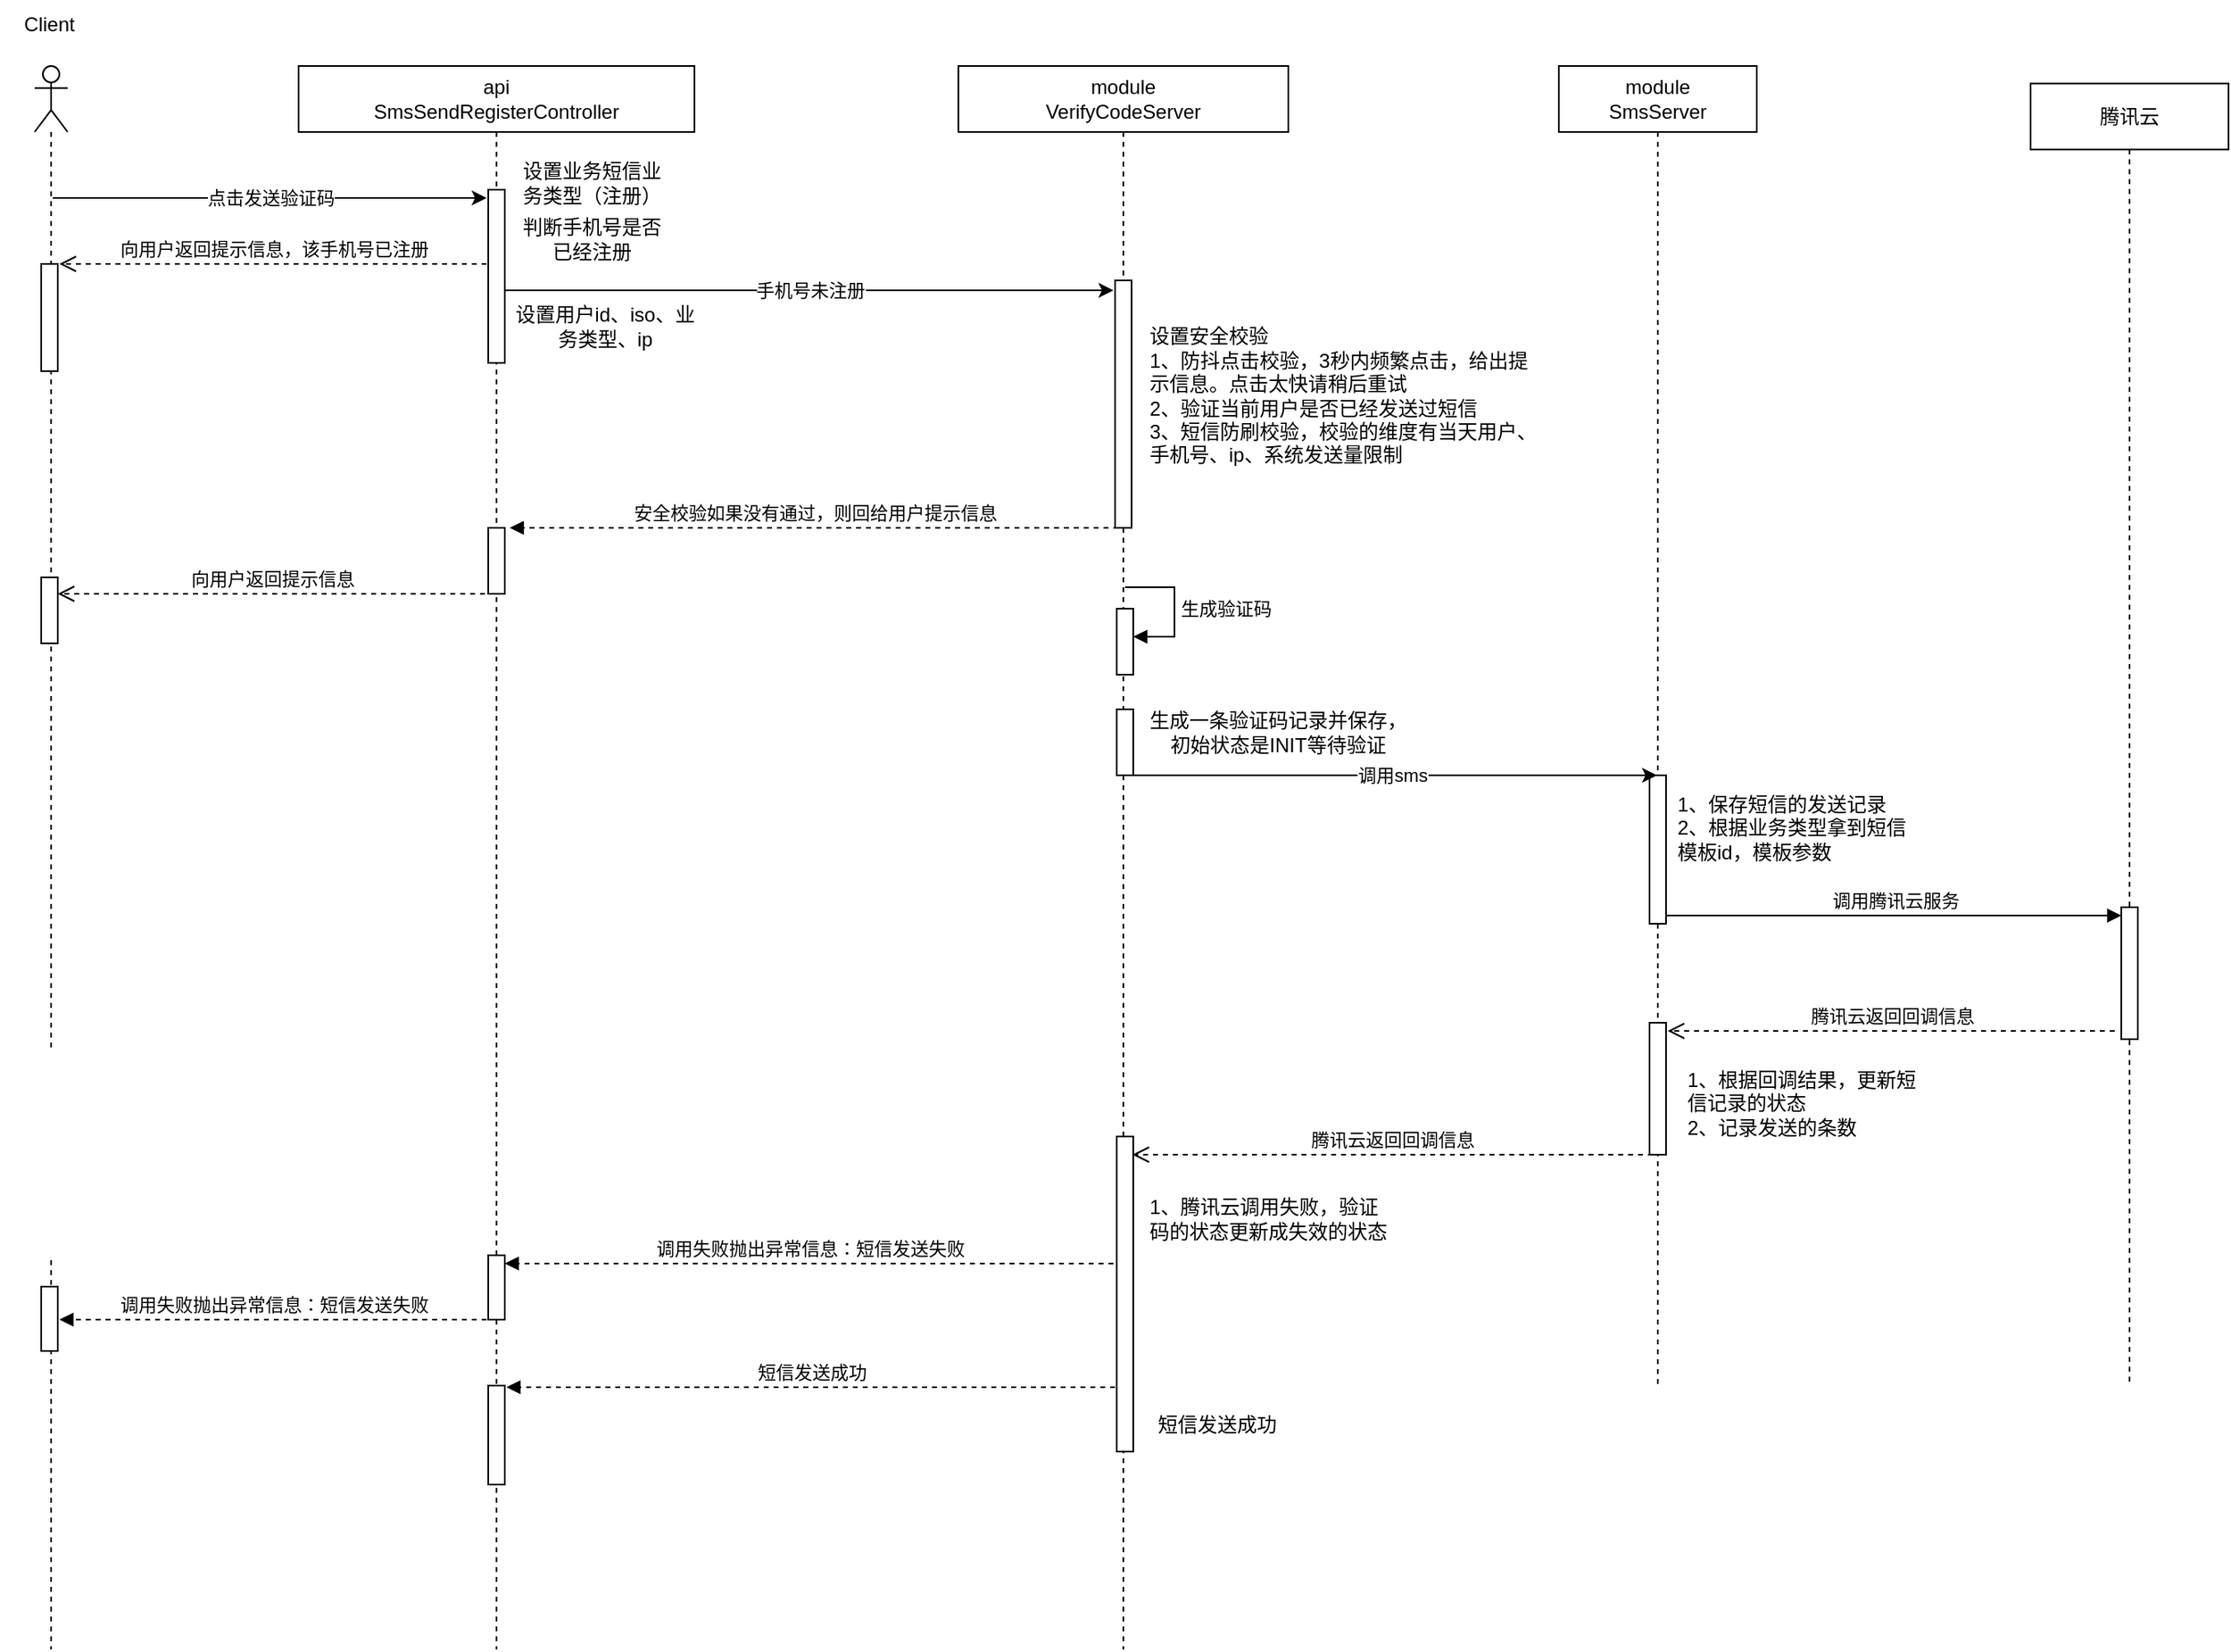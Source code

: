 <mxfile version="22.1.5" type="github">
  <diagram name="第 1 页" id="_qX5vx0WwaKs6z4QW6X0">
    <mxGraphModel dx="1235" dy="580" grid="1" gridSize="10" guides="1" tooltips="1" connect="1" arrows="1" fold="1" page="1" pageScale="1" pageWidth="827" pageHeight="1169" math="0" shadow="0">
      <root>
        <mxCell id="0" />
        <mxCell id="1" parent="0" />
        <mxCell id="xJZYCLzQnUPLsRXWI5wK-3" value="api&lt;br&gt;SmsSendRegisterController" style="shape=umlLifeline;perimeter=lifelinePerimeter;whiteSpace=wrap;html=1;container=1;dropTarget=0;collapsible=0;recursiveResize=0;outlineConnect=0;portConstraint=eastwest;newEdgeStyle={&quot;curved&quot;:0,&quot;rounded&quot;:0};" parent="1" vertex="1">
          <mxGeometry x="326" y="280" width="240" height="960" as="geometry" />
        </mxCell>
        <mxCell id="pcIeQBHsXcDPj8eYiK2b-9" value="" style="html=1;points=[[0,0,0,0,5],[0,1,0,0,-5],[1,0,0,0,5],[1,1,0,0,-5]];perimeter=orthogonalPerimeter;outlineConnect=0;targetShapes=umlLifeline;portConstraint=eastwest;newEdgeStyle={&quot;curved&quot;:0,&quot;rounded&quot;:0};" vertex="1" parent="xJZYCLzQnUPLsRXWI5wK-3">
          <mxGeometry x="115" y="75" width="10" height="105" as="geometry" />
        </mxCell>
        <mxCell id="pcIeQBHsXcDPj8eYiK2b-44" value="" style="html=1;points=[[0,0,0,0,5],[0,1,0,0,-5],[1,0,0,0,5],[1,1,0,0,-5]];perimeter=orthogonalPerimeter;outlineConnect=0;targetShapes=umlLifeline;portConstraint=eastwest;newEdgeStyle={&quot;curved&quot;:0,&quot;rounded&quot;:0};" vertex="1" parent="xJZYCLzQnUPLsRXWI5wK-3">
          <mxGeometry x="115" y="721" width="10" height="39" as="geometry" />
        </mxCell>
        <mxCell id="pcIeQBHsXcDPj8eYiK2b-48" value="" style="html=1;points=[[0,0,0,0,5],[0,1,0,0,-5],[1,0,0,0,5],[1,1,0,0,-5]];perimeter=orthogonalPerimeter;outlineConnect=0;targetShapes=umlLifeline;portConstraint=eastwest;newEdgeStyle={&quot;curved&quot;:0,&quot;rounded&quot;:0};" vertex="1" parent="xJZYCLzQnUPLsRXWI5wK-3">
          <mxGeometry x="115" y="800" width="10" height="60" as="geometry" />
        </mxCell>
        <mxCell id="pcIeQBHsXcDPj8eYiK2b-59" value="" style="html=1;points=[[0,0,0,0,5],[0,1,0,0,-5],[1,0,0,0,5],[1,1,0,0,-5]];perimeter=orthogonalPerimeter;outlineConnect=0;targetShapes=umlLifeline;portConstraint=eastwest;newEdgeStyle={&quot;curved&quot;:0,&quot;rounded&quot;:0};" vertex="1" parent="xJZYCLzQnUPLsRXWI5wK-3">
          <mxGeometry x="115" y="280" width="10" height="40" as="geometry" />
        </mxCell>
        <mxCell id="xJZYCLzQnUPLsRXWI5wK-18" value="" style="shape=umlLifeline;perimeter=lifelinePerimeter;whiteSpace=wrap;html=1;container=1;dropTarget=0;collapsible=0;recursiveResize=0;outlineConnect=0;portConstraint=eastwest;newEdgeStyle={&quot;curved&quot;:0,&quot;rounded&quot;:0};participant=umlActor;" parent="1" vertex="1">
          <mxGeometry x="166" y="280" width="20" height="960" as="geometry" />
        </mxCell>
        <mxCell id="pcIeQBHsXcDPj8eYiK2b-54" value="" style="html=1;points=[[0,0,0,0,5],[0,1,0,0,-5],[1,0,0,0,5],[1,1,0,0,-5]];perimeter=orthogonalPerimeter;outlineConnect=0;targetShapes=umlLifeline;portConstraint=eastwest;newEdgeStyle={&quot;curved&quot;:0,&quot;rounded&quot;:0};" vertex="1" parent="xJZYCLzQnUPLsRXWI5wK-18">
          <mxGeometry x="4" y="120" width="10" height="65" as="geometry" />
        </mxCell>
        <mxCell id="pcIeQBHsXcDPj8eYiK2b-57" value="" style="html=1;points=[[0,0,0,0,5],[0,1,0,0,-5],[1,0,0,0,5],[1,1,0,0,-5]];perimeter=orthogonalPerimeter;outlineConnect=0;targetShapes=umlLifeline;portConstraint=eastwest;newEdgeStyle={&quot;curved&quot;:0,&quot;rounded&quot;:0};" vertex="1" parent="xJZYCLzQnUPLsRXWI5wK-18">
          <mxGeometry x="4" y="740" width="10" height="39" as="geometry" />
        </mxCell>
        <mxCell id="pcIeQBHsXcDPj8eYiK2b-61" value="" style="html=1;points=[[0,0,0,0,5],[0,1,0,0,-5],[1,0,0,0,5],[1,1,0,0,-5]];perimeter=orthogonalPerimeter;outlineConnect=0;targetShapes=umlLifeline;portConstraint=eastwest;newEdgeStyle={&quot;curved&quot;:0,&quot;rounded&quot;:0};" vertex="1" parent="xJZYCLzQnUPLsRXWI5wK-18">
          <mxGeometry x="4" y="310" width="10" height="40" as="geometry" />
        </mxCell>
        <mxCell id="xJZYCLzQnUPLsRXWI5wK-19" value="module&lt;br&gt;VerifyCodeServer" style="shape=umlLifeline;perimeter=lifelinePerimeter;whiteSpace=wrap;html=1;container=1;dropTarget=0;collapsible=0;recursiveResize=0;outlineConnect=0;portConstraint=eastwest;newEdgeStyle={&quot;curved&quot;:0,&quot;rounded&quot;:0};" parent="1" vertex="1">
          <mxGeometry x="726" y="280" width="200" height="960" as="geometry" />
        </mxCell>
        <mxCell id="pcIeQBHsXcDPj8eYiK2b-15" value="" style="html=1;points=[[0,0,0,0,5],[0,1,0,0,-5],[1,0,0,0,5],[1,1,0,0,-5]];perimeter=orthogonalPerimeter;outlineConnect=0;targetShapes=umlLifeline;portConstraint=eastwest;newEdgeStyle={&quot;curved&quot;:0,&quot;rounded&quot;:0};" vertex="1" parent="xJZYCLzQnUPLsRXWI5wK-19">
          <mxGeometry x="95" y="130" width="10" height="150" as="geometry" />
        </mxCell>
        <mxCell id="pcIeQBHsXcDPj8eYiK2b-25" value="" style="html=1;points=[[0,0,0,0,5],[0,1,0,0,-5],[1,0,0,0,5],[1,1,0,0,-5]];perimeter=orthogonalPerimeter;outlineConnect=0;targetShapes=umlLifeline;portConstraint=eastwest;newEdgeStyle={&quot;curved&quot;:0,&quot;rounded&quot;:0};" vertex="1" parent="xJZYCLzQnUPLsRXWI5wK-19">
          <mxGeometry x="96" y="329" width="10" height="40" as="geometry" />
        </mxCell>
        <mxCell id="pcIeQBHsXcDPj8eYiK2b-26" value="生成验证码" style="html=1;align=left;spacingLeft=2;endArrow=block;rounded=0;edgeStyle=orthogonalEdgeStyle;curved=0;rounded=0;" edge="1" parent="xJZYCLzQnUPLsRXWI5wK-19">
          <mxGeometry relative="1" as="geometry">
            <mxPoint x="101" y="316" as="sourcePoint" />
            <Array as="points">
              <mxPoint x="131" y="346" />
            </Array>
            <mxPoint x="106" y="346" as="targetPoint" />
          </mxGeometry>
        </mxCell>
        <mxCell id="pcIeQBHsXcDPj8eYiK2b-28" value="" style="html=1;points=[[0,0,0,0,5],[0,1,0,0,-5],[1,0,0,0,5],[1,1,0,0,-5]];perimeter=orthogonalPerimeter;outlineConnect=0;targetShapes=umlLifeline;portConstraint=eastwest;newEdgeStyle={&quot;curved&quot;:0,&quot;rounded&quot;:0};" vertex="1" parent="xJZYCLzQnUPLsRXWI5wK-19">
          <mxGeometry x="96" y="390" width="10" height="40" as="geometry" />
        </mxCell>
        <mxCell id="pcIeQBHsXcDPj8eYiK2b-41" value="" style="html=1;points=[[0,0,0,0,5],[0,1,0,0,-5],[1,0,0,0,5],[1,1,0,0,-5]];perimeter=orthogonalPerimeter;outlineConnect=0;targetShapes=umlLifeline;portConstraint=eastwest;newEdgeStyle={&quot;curved&quot;:0,&quot;rounded&quot;:0};" vertex="1" parent="xJZYCLzQnUPLsRXWI5wK-19">
          <mxGeometry x="96" y="649" width="10" height="191" as="geometry" />
        </mxCell>
        <mxCell id="xJZYCLzQnUPLsRXWI5wK-20" value="腾讯云" style="shape=umlLifeline;perimeter=lifelinePerimeter;whiteSpace=wrap;html=1;container=1;dropTarget=0;collapsible=0;recursiveResize=0;outlineConnect=0;portConstraint=eastwest;newEdgeStyle={&quot;curved&quot;:0,&quot;rounded&quot;:0};" parent="1" vertex="1">
          <mxGeometry x="1376" y="290.65" width="120" height="789.35" as="geometry" />
        </mxCell>
        <mxCell id="pcIeQBHsXcDPj8eYiK2b-35" value="" style="html=1;points=[[0,0,0,0,5],[0,1,0,0,-5],[1,0,0,0,5],[1,1,0,0,-5]];perimeter=orthogonalPerimeter;outlineConnect=0;targetShapes=umlLifeline;portConstraint=eastwest;newEdgeStyle={&quot;curved&quot;:0,&quot;rounded&quot;:0};" vertex="1" parent="xJZYCLzQnUPLsRXWI5wK-20">
          <mxGeometry x="55" y="499.355" width="10" height="80" as="geometry" />
        </mxCell>
        <mxCell id="xJZYCLzQnUPLsRXWI5wK-21" value="module&lt;br&gt;SmsServer" style="shape=umlLifeline;perimeter=lifelinePerimeter;whiteSpace=wrap;html=1;container=1;dropTarget=0;collapsible=0;recursiveResize=0;outlineConnect=0;portConstraint=eastwest;newEdgeStyle={&quot;curved&quot;:0,&quot;rounded&quot;:0};" parent="1" vertex="1">
          <mxGeometry x="1090" y="280" width="120" height="800" as="geometry" />
        </mxCell>
        <mxCell id="pcIeQBHsXcDPj8eYiK2b-31" value="" style="html=1;points=[[0,0,0,0,5],[0,1,0,0,-5],[1,0,0,0,5],[1,1,0,0,-5]];perimeter=orthogonalPerimeter;outlineConnect=0;targetShapes=umlLifeline;portConstraint=eastwest;newEdgeStyle={&quot;curved&quot;:0,&quot;rounded&quot;:0};" vertex="1" parent="xJZYCLzQnUPLsRXWI5wK-21">
          <mxGeometry x="55" y="430" width="10" height="90" as="geometry" />
        </mxCell>
        <mxCell id="pcIeQBHsXcDPj8eYiK2b-39" value="" style="html=1;points=[[0,0,0,0,5],[0,1,0,0,-5],[1,0,0,0,5],[1,1,0,0,-5]];perimeter=orthogonalPerimeter;outlineConnect=0;targetShapes=umlLifeline;portConstraint=eastwest;newEdgeStyle={&quot;curved&quot;:0,&quot;rounded&quot;:0};" vertex="1" parent="xJZYCLzQnUPLsRXWI5wK-21">
          <mxGeometry x="55" y="580" width="10" height="80" as="geometry" />
        </mxCell>
        <mxCell id="pcIeQBHsXcDPj8eYiK2b-2" value="Client" style="text;html=1;strokeColor=none;fillColor=none;align=center;verticalAlign=middle;whiteSpace=wrap;rounded=0;" vertex="1" parent="1">
          <mxGeometry x="145" y="240" width="60" height="30" as="geometry" />
        </mxCell>
        <mxCell id="pcIeQBHsXcDPj8eYiK2b-3" value="" style="endArrow=classic;html=1;rounded=0;" edge="1" parent="1">
          <mxGeometry relative="1" as="geometry">
            <mxPoint x="177" y="360" as="sourcePoint" />
            <mxPoint x="440" y="360" as="targetPoint" />
          </mxGeometry>
        </mxCell>
        <mxCell id="pcIeQBHsXcDPj8eYiK2b-4" value="点击发送验证码" style="edgeLabel;resizable=0;html=1;align=center;verticalAlign=middle;rotation=0;" connectable="0" vertex="1" parent="pcIeQBHsXcDPj8eYiK2b-3">
          <mxGeometry relative="1" as="geometry" />
        </mxCell>
        <mxCell id="pcIeQBHsXcDPj8eYiK2b-14" value="设置业务短信业务类型（注册）" style="text;html=1;strokeColor=none;fillColor=none;align=center;verticalAlign=middle;whiteSpace=wrap;rounded=0;" vertex="1" parent="1">
          <mxGeometry x="458" y="336" width="92" height="30" as="geometry" />
        </mxCell>
        <mxCell id="pcIeQBHsXcDPj8eYiK2b-20" value="" style="endArrow=classic;html=1;rounded=0;" edge="1" parent="1">
          <mxGeometry relative="1" as="geometry">
            <mxPoint x="451" y="416" as="sourcePoint" />
            <mxPoint x="820" y="416" as="targetPoint" />
          </mxGeometry>
        </mxCell>
        <mxCell id="pcIeQBHsXcDPj8eYiK2b-21" value="手机号未注册" style="edgeLabel;resizable=0;html=1;align=center;verticalAlign=middle;rotation=0;" connectable="0" vertex="1" parent="pcIeQBHsXcDPj8eYiK2b-20">
          <mxGeometry relative="1" as="geometry" />
        </mxCell>
        <mxCell id="pcIeQBHsXcDPj8eYiK2b-22" value="设置安全校验&lt;br&gt;1、防抖点击校验，3秒内频繁点击，给出提示信息。点击太快请稍后重试&lt;br&gt;2、验证当前用户是否已经发送过短信&lt;br&gt;3、短信防刷校验，校验的维度有当天用户、手机号、ip、系统发送量限制" style="text;html=1;strokeColor=none;fillColor=none;align=left;verticalAlign=middle;whiteSpace=wrap;rounded=0;" vertex="1" parent="1">
          <mxGeometry x="840" y="420" width="240" height="120" as="geometry" />
        </mxCell>
        <mxCell id="pcIeQBHsXcDPj8eYiK2b-30" value="生成一条验证码记录并保存，初始状态是INIT等待验证" style="text;html=1;strokeColor=none;fillColor=none;align=center;verticalAlign=middle;whiteSpace=wrap;rounded=0;" vertex="1" parent="1">
          <mxGeometry x="840" y="669" width="160" height="30" as="geometry" />
        </mxCell>
        <mxCell id="pcIeQBHsXcDPj8eYiK2b-32" value="" style="endArrow=classic;html=1;rounded=0;" edge="1" parent="1" target="xJZYCLzQnUPLsRXWI5wK-21">
          <mxGeometry relative="1" as="geometry">
            <mxPoint x="827" y="710" as="sourcePoint" />
            <mxPoint x="1104.5" y="710" as="targetPoint" />
          </mxGeometry>
        </mxCell>
        <mxCell id="pcIeQBHsXcDPj8eYiK2b-33" value="调用sms" style="edgeLabel;resizable=0;html=1;align=center;verticalAlign=middle;rotation=0;" connectable="0" vertex="1" parent="pcIeQBHsXcDPj8eYiK2b-32">
          <mxGeometry relative="1" as="geometry" />
        </mxCell>
        <mxCell id="pcIeQBHsXcDPj8eYiK2b-34" value="1、保存短信的发送记录&lt;br&gt;2、根据业务类型拿到短信模板id，模板参数" style="text;html=1;strokeColor=none;fillColor=none;align=left;verticalAlign=middle;whiteSpace=wrap;rounded=0;" vertex="1" parent="1">
          <mxGeometry x="1160" y="713" width="150" height="57" as="geometry" />
        </mxCell>
        <mxCell id="pcIeQBHsXcDPj8eYiK2b-36" value="调用腾讯云服务" style="html=1;verticalAlign=bottom;endArrow=block;curved=0;rounded=0;entryX=0;entryY=0;entryDx=0;entryDy=5;" edge="1" target="pcIeQBHsXcDPj8eYiK2b-35" parent="1" source="pcIeQBHsXcDPj8eYiK2b-31">
          <mxGeometry x="0.002" relative="1" as="geometry">
            <mxPoint x="1361" y="795" as="sourcePoint" />
            <mxPoint as="offset" />
          </mxGeometry>
        </mxCell>
        <mxCell id="pcIeQBHsXcDPj8eYiK2b-37" value="腾讯云返回回调信息" style="html=1;verticalAlign=bottom;endArrow=open;dashed=1;endSize=8;curved=0;rounded=0;exitX=0;exitY=1;exitDx=0;exitDy=-5;" edge="1" parent="1">
          <mxGeometry relative="1" as="geometry">
            <mxPoint x="1156" y="865" as="targetPoint" />
            <mxPoint x="1427" y="865" as="sourcePoint" />
          </mxGeometry>
        </mxCell>
        <mxCell id="pcIeQBHsXcDPj8eYiK2b-40" value="1、根据回调结果，更新短信记录的状态&lt;br&gt;2、记录发送的条数" style="text;html=1;strokeColor=none;fillColor=none;align=left;verticalAlign=middle;whiteSpace=wrap;rounded=0;" vertex="1" parent="1">
          <mxGeometry x="1166" y="880" width="150" height="57" as="geometry" />
        </mxCell>
        <mxCell id="pcIeQBHsXcDPj8eYiK2b-42" value="腾讯云返回回调信息" style="html=1;verticalAlign=bottom;endArrow=open;dashed=1;endSize=8;curved=0;rounded=0;exitX=0;exitY=1;exitDx=0;exitDy=-5;" edge="1" parent="1">
          <mxGeometry relative="1" as="geometry">
            <mxPoint x="831.5" y="940" as="targetPoint" />
            <mxPoint x="1147" y="940" as="sourcePoint" />
          </mxGeometry>
        </mxCell>
        <mxCell id="pcIeQBHsXcDPj8eYiK2b-43" value="1、腾讯云调用失败，验证码的状态更新成失效的状态" style="text;html=1;strokeColor=none;fillColor=none;align=left;verticalAlign=middle;whiteSpace=wrap;rounded=0;" vertex="1" parent="1">
          <mxGeometry x="840" y="950" width="150" height="57" as="geometry" />
        </mxCell>
        <mxCell id="pcIeQBHsXcDPj8eYiK2b-45" value="调用失败抛出异常信息：短信发送失败" style="html=1;verticalAlign=bottom;endArrow=block;curved=0;rounded=0;entryX=1;entryY=0;entryDx=0;entryDy=5;dashed=1;" edge="1" target="pcIeQBHsXcDPj8eYiK2b-44" parent="1">
          <mxGeometry relative="1" as="geometry">
            <mxPoint x="820" y="1006" as="sourcePoint" />
          </mxGeometry>
        </mxCell>
        <mxCell id="pcIeQBHsXcDPj8eYiK2b-50" value="短信发送成功" style="html=1;verticalAlign=bottom;endArrow=block;curved=0;rounded=0;entryX=1;entryY=0;entryDx=0;entryDy=5;dashed=1;" edge="1" parent="1">
          <mxGeometry relative="1" as="geometry">
            <mxPoint x="821" y="1081" as="sourcePoint" />
            <mxPoint x="452" y="1081" as="targetPoint" />
          </mxGeometry>
        </mxCell>
        <mxCell id="pcIeQBHsXcDPj8eYiK2b-51" value="短信发送成功" style="text;html=1;strokeColor=none;fillColor=none;align=left;verticalAlign=middle;whiteSpace=wrap;rounded=0;" vertex="1" parent="1">
          <mxGeometry x="845" y="1080" width="150" height="47" as="geometry" />
        </mxCell>
        <mxCell id="pcIeQBHsXcDPj8eYiK2b-52" value="判断手机号是否已经注册" style="text;html=1;strokeColor=none;fillColor=none;align=center;verticalAlign=middle;whiteSpace=wrap;rounded=0;" vertex="1" parent="1">
          <mxGeometry x="458" y="370" width="92" height="30" as="geometry" />
        </mxCell>
        <mxCell id="pcIeQBHsXcDPj8eYiK2b-55" value="向用户返回提示信息，该手机号已注册" style="html=1;verticalAlign=bottom;endArrow=open;dashed=1;endSize=8;curved=0;rounded=0;" edge="1" parent="1">
          <mxGeometry relative="1" as="geometry">
            <mxPoint x="440" y="400" as="sourcePoint" />
            <mxPoint x="181" y="400" as="targetPoint" />
          </mxGeometry>
        </mxCell>
        <mxCell id="pcIeQBHsXcDPj8eYiK2b-56" value="设置用户id、iso、业务类型、ip" style="text;html=1;strokeColor=none;fillColor=none;align=center;verticalAlign=middle;whiteSpace=wrap;rounded=0;" vertex="1" parent="1">
          <mxGeometry x="454" y="423" width="116" height="30" as="geometry" />
        </mxCell>
        <mxCell id="pcIeQBHsXcDPj8eYiK2b-58" value="调用失败抛出异常信息：短信发送失败" style="html=1;verticalAlign=bottom;endArrow=block;curved=0;rounded=0;entryX=1;entryY=0;entryDx=0;entryDy=5;dashed=1;" edge="1" parent="1">
          <mxGeometry relative="1" as="geometry">
            <mxPoint x="440" y="1040" as="sourcePoint" />
            <mxPoint x="181" y="1040" as="targetPoint" />
          </mxGeometry>
        </mxCell>
        <mxCell id="pcIeQBHsXcDPj8eYiK2b-60" value="安全校验如果没有通过，则回给用户提示信息" style="html=1;verticalAlign=bottom;endArrow=block;curved=0;rounded=0;entryX=1;entryY=0;entryDx=0;entryDy=5;dashed=1;" edge="1" parent="1">
          <mxGeometry relative="1" as="geometry">
            <mxPoint x="823" y="560" as="sourcePoint" />
            <mxPoint x="454" y="560" as="targetPoint" />
          </mxGeometry>
        </mxCell>
        <mxCell id="pcIeQBHsXcDPj8eYiK2b-62" value="向用户返回提示信息" style="html=1;verticalAlign=bottom;endArrow=open;dashed=1;endSize=8;curved=0;rounded=0;" edge="1" parent="1">
          <mxGeometry relative="1" as="geometry">
            <mxPoint x="439" y="600" as="sourcePoint" />
            <mxPoint x="180" y="600" as="targetPoint" />
          </mxGeometry>
        </mxCell>
      </root>
    </mxGraphModel>
  </diagram>
</mxfile>
